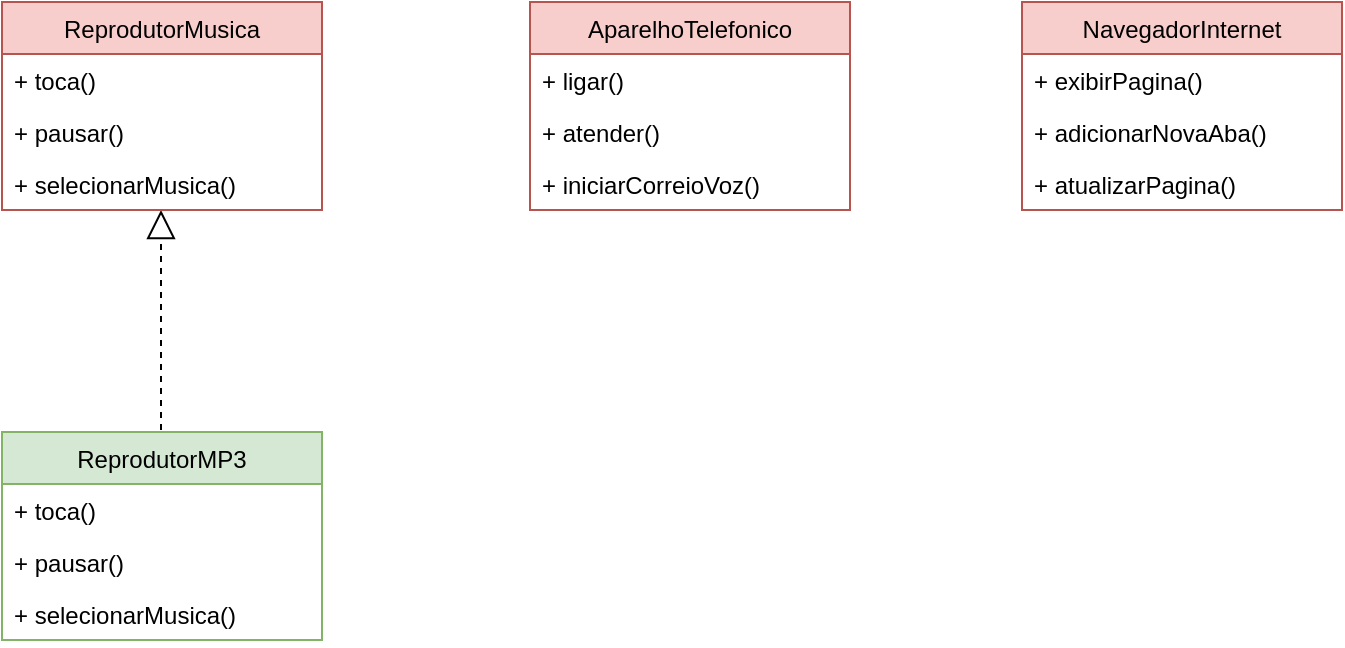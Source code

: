 <mxfile version="20.1.1" type="device"><diagram id="Dgy0hwnVedqs70dvk9_1" name="Page-1"><mxGraphModel dx="2010" dy="757" grid="1" gridSize="10" guides="1" tooltips="1" connect="1" arrows="1" fold="1" page="1" pageScale="1" pageWidth="827" pageHeight="1169" math="0" shadow="0"><root><mxCell id="0"/><mxCell id="1" parent="0"/><mxCell id="XQZzCHw0BVizKwL38JDl-7" value="" style="endArrow=block;dashed=1;endFill=0;endSize=12;html=1;rounded=0;" edge="1" parent="1"><mxGeometry width="160" relative="1" as="geometry"><mxPoint x="149.5" y="524" as="sourcePoint"/><mxPoint x="149.5" y="414" as="targetPoint"/></mxGeometry></mxCell><mxCell id="XQZzCHw0BVizKwL38JDl-12" value="ReprodutorMusica" style="swimlane;fontStyle=0;childLayout=stackLayout;horizontal=1;startSize=26;fillColor=#f8cecc;horizontalStack=0;resizeParent=1;resizeParentMax=0;resizeLast=0;collapsible=1;marginBottom=0;strokeColor=#b85450;" vertex="1" parent="1"><mxGeometry x="70" y="310" width="160" height="104" as="geometry"/></mxCell><mxCell id="XQZzCHw0BVizKwL38JDl-13" value="+ toca()" style="text;strokeColor=none;fillColor=none;align=left;verticalAlign=top;spacingLeft=4;spacingRight=4;overflow=hidden;rotatable=0;points=[[0,0.5],[1,0.5]];portConstraint=eastwest;" vertex="1" parent="XQZzCHw0BVizKwL38JDl-12"><mxGeometry y="26" width="160" height="26" as="geometry"/></mxCell><mxCell id="XQZzCHw0BVizKwL38JDl-14" value="+ pausar()" style="text;strokeColor=none;fillColor=none;align=left;verticalAlign=top;spacingLeft=4;spacingRight=4;overflow=hidden;rotatable=0;points=[[0,0.5],[1,0.5]];portConstraint=eastwest;" vertex="1" parent="XQZzCHw0BVizKwL38JDl-12"><mxGeometry y="52" width="160" height="26" as="geometry"/></mxCell><mxCell id="XQZzCHw0BVizKwL38JDl-15" value="+ selecionarMusica()" style="text;strokeColor=none;fillColor=none;align=left;verticalAlign=top;spacingLeft=4;spacingRight=4;overflow=hidden;rotatable=0;points=[[0,0.5],[1,0.5]];portConstraint=eastwest;" vertex="1" parent="XQZzCHw0BVizKwL38JDl-12"><mxGeometry y="78" width="160" height="26" as="geometry"/></mxCell><mxCell id="XQZzCHw0BVizKwL38JDl-20" value="ReprodutorMP3" style="swimlane;fontStyle=0;childLayout=stackLayout;horizontal=1;startSize=26;fillColor=#d5e8d4;horizontalStack=0;resizeParent=1;resizeParentMax=0;resizeLast=0;collapsible=1;marginBottom=0;strokeColor=#82b366;" vertex="1" parent="1"><mxGeometry x="70" y="525" width="160" height="104" as="geometry"/></mxCell><mxCell id="XQZzCHw0BVizKwL38JDl-21" value="+ toca()" style="text;strokeColor=none;fillColor=none;align=left;verticalAlign=top;spacingLeft=4;spacingRight=4;overflow=hidden;rotatable=0;points=[[0,0.5],[1,0.5]];portConstraint=eastwest;" vertex="1" parent="XQZzCHw0BVizKwL38JDl-20"><mxGeometry y="26" width="160" height="26" as="geometry"/></mxCell><mxCell id="XQZzCHw0BVizKwL38JDl-22" value="+ pausar()" style="text;strokeColor=none;fillColor=none;align=left;verticalAlign=top;spacingLeft=4;spacingRight=4;overflow=hidden;rotatable=0;points=[[0,0.5],[1,0.5]];portConstraint=eastwest;" vertex="1" parent="XQZzCHw0BVizKwL38JDl-20"><mxGeometry y="52" width="160" height="26" as="geometry"/></mxCell><mxCell id="XQZzCHw0BVizKwL38JDl-23" value="+ selecionarMusica()" style="text;strokeColor=none;fillColor=none;align=left;verticalAlign=top;spacingLeft=4;spacingRight=4;overflow=hidden;rotatable=0;points=[[0,0.5],[1,0.5]];portConstraint=eastwest;" vertex="1" parent="XQZzCHw0BVizKwL38JDl-20"><mxGeometry y="78" width="160" height="26" as="geometry"/></mxCell><mxCell id="XQZzCHw0BVizKwL38JDl-24" value="AparelhoTelefonico" style="swimlane;fontStyle=0;childLayout=stackLayout;horizontal=1;startSize=26;fillColor=#f8cecc;horizontalStack=0;resizeParent=1;resizeParentMax=0;resizeLast=0;collapsible=1;marginBottom=0;strokeColor=#b85450;" vertex="1" parent="1"><mxGeometry x="334" y="310" width="160" height="104" as="geometry"/></mxCell><mxCell id="XQZzCHw0BVizKwL38JDl-25" value="+ ligar()" style="text;strokeColor=none;fillColor=none;align=left;verticalAlign=top;spacingLeft=4;spacingRight=4;overflow=hidden;rotatable=0;points=[[0,0.5],[1,0.5]];portConstraint=eastwest;" vertex="1" parent="XQZzCHw0BVizKwL38JDl-24"><mxGeometry y="26" width="160" height="26" as="geometry"/></mxCell><mxCell id="XQZzCHw0BVizKwL38JDl-26" value="+ atender()" style="text;strokeColor=none;fillColor=none;align=left;verticalAlign=top;spacingLeft=4;spacingRight=4;overflow=hidden;rotatable=0;points=[[0,0.5],[1,0.5]];portConstraint=eastwest;" vertex="1" parent="XQZzCHw0BVizKwL38JDl-24"><mxGeometry y="52" width="160" height="26" as="geometry"/></mxCell><mxCell id="XQZzCHw0BVizKwL38JDl-27" value="+ iniciarCorreioVoz()" style="text;strokeColor=none;fillColor=none;align=left;verticalAlign=top;spacingLeft=4;spacingRight=4;overflow=hidden;rotatable=0;points=[[0,0.5],[1,0.5]];portConstraint=eastwest;" vertex="1" parent="XQZzCHw0BVizKwL38JDl-24"><mxGeometry y="78" width="160" height="26" as="geometry"/></mxCell><mxCell id="XQZzCHw0BVizKwL38JDl-28" value="NavegadorInternet" style="swimlane;fontStyle=0;childLayout=stackLayout;horizontal=1;startSize=26;fillColor=#f8cecc;horizontalStack=0;resizeParent=1;resizeParentMax=0;resizeLast=0;collapsible=1;marginBottom=0;strokeColor=#b85450;" vertex="1" parent="1"><mxGeometry x="580" y="310" width="160" height="104" as="geometry"/></mxCell><mxCell id="XQZzCHw0BVizKwL38JDl-29" value="+ exibirPagina()" style="text;strokeColor=none;fillColor=none;align=left;verticalAlign=top;spacingLeft=4;spacingRight=4;overflow=hidden;rotatable=0;points=[[0,0.5],[1,0.5]];portConstraint=eastwest;" vertex="1" parent="XQZzCHw0BVizKwL38JDl-28"><mxGeometry y="26" width="160" height="26" as="geometry"/></mxCell><mxCell id="XQZzCHw0BVizKwL38JDl-30" value="+ adicionarNovaAba()" style="text;strokeColor=none;fillColor=none;align=left;verticalAlign=top;spacingLeft=4;spacingRight=4;overflow=hidden;rotatable=0;points=[[0,0.5],[1,0.5]];portConstraint=eastwest;" vertex="1" parent="XQZzCHw0BVizKwL38JDl-28"><mxGeometry y="52" width="160" height="26" as="geometry"/></mxCell><mxCell id="XQZzCHw0BVizKwL38JDl-31" value="+ atualizarPagina()" style="text;strokeColor=none;fillColor=none;align=left;verticalAlign=top;spacingLeft=4;spacingRight=4;overflow=hidden;rotatable=0;points=[[0,0.5],[1,0.5]];portConstraint=eastwest;" vertex="1" parent="XQZzCHw0BVizKwL38JDl-28"><mxGeometry y="78" width="160" height="26" as="geometry"/></mxCell></root></mxGraphModel></diagram></mxfile>